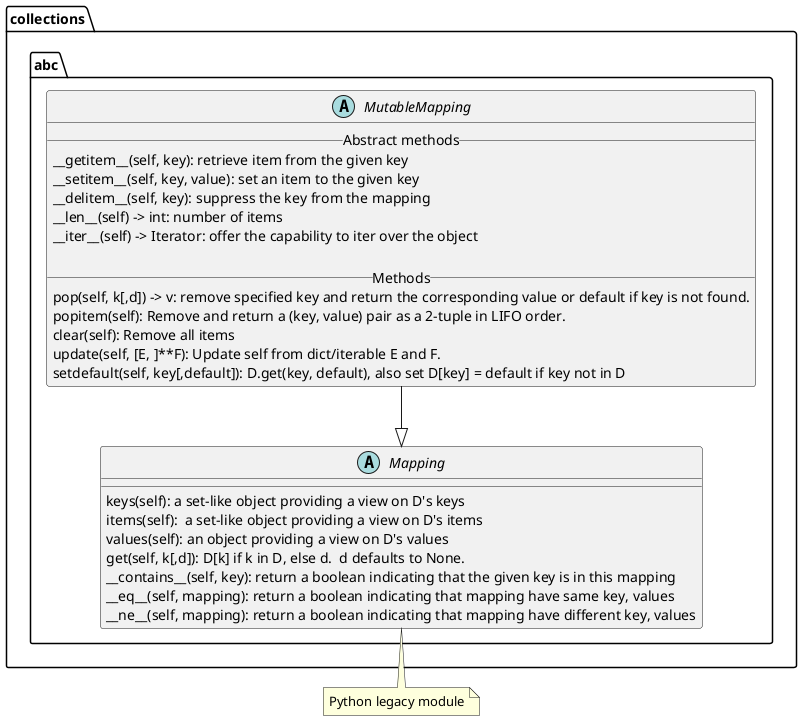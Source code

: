 @startuml
package collections.abc {
    abstract MutableMapping {
        __ Abstract methods __
        __getitem__(self, key): retrieve item from the given key
        __setitem__(self, key, value): set an item to the given key
        __delitem__(self, key): suppress the key from the mapping
        __len__(self) -> int: number of items
        __iter__(self) -> Iterator: offer the capability to iter over the object

        __ Methods __
        pop(self, k[,d]) -> v: remove specified key and return the corresponding value or default if key is not found.
        popitem(self): Remove and return a (key, value) pair as a 2-tuple in LIFO order.
        clear(self): Remove all items
        update(self, [E, ]**F): Update self from dict/iterable E and F.
        setdefault(self, key[,default]): D.get(key, default), also set D[key] = default if key not in D
    }

    abstract Mapping {
        keys(self): a set-like object providing a view on D's keys
        items(self):  a set-like object providing a view on D's items
        values(self): an object providing a view on D's values
        get(self, k[,d]): D[k] if k in D, else d.  d defaults to None.
        __contains__(self, key): return a boolean indicating that the given key is in this mapping
        __eq__(self, mapping): return a boolean indicating that mapping have same key, values
        __ne__(self, mapping): return a boolean indicating that mapping have different key, values
    }
    MutableMapping --|> Mapping
}
note bottom: Python legacy module
@enduml
